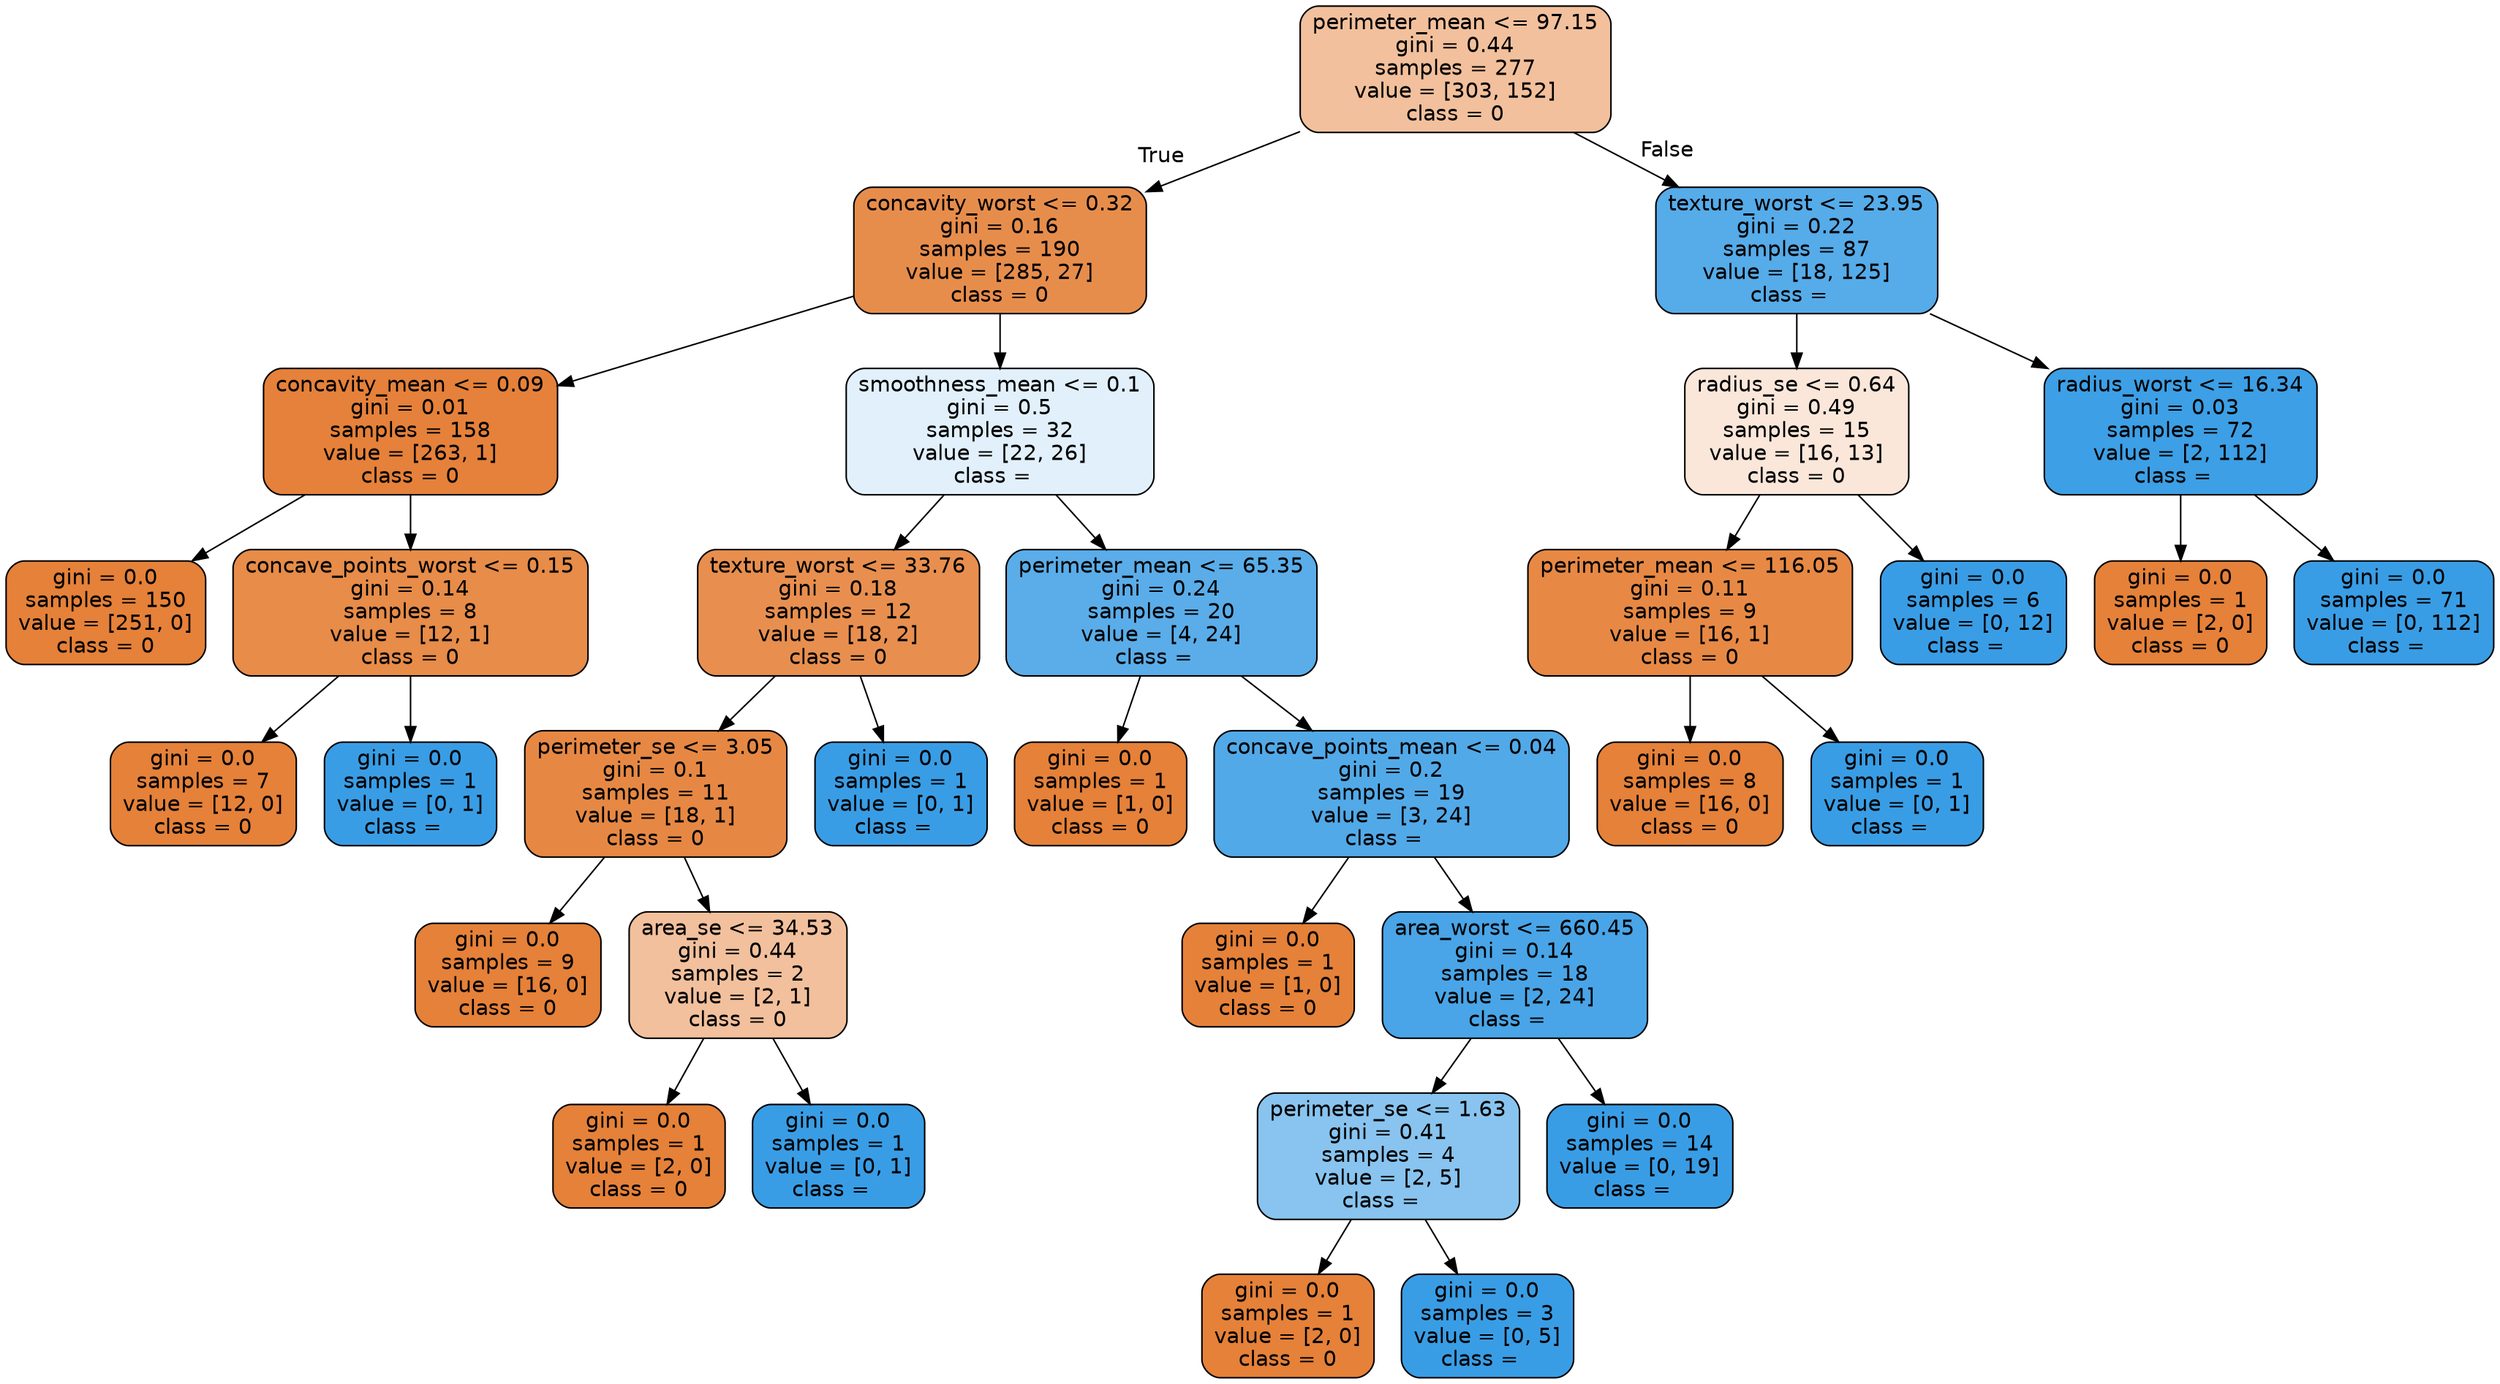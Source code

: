digraph Tree {
node [shape=box, style="filled, rounded", color="black", fontname="helvetica"] ;
edge [fontname="helvetica"] ;
0 [label="perimeter_mean <= 97.15\ngini = 0.44\nsamples = 277\nvalue = [303, 152]\nclass = 0", fillcolor="#f2c09c"] ;
1 [label="concavity_worst <= 0.32\ngini = 0.16\nsamples = 190\nvalue = [285, 27]\nclass = 0", fillcolor="#e78d4c"] ;
0 -> 1 [labeldistance=2.5, labelangle=45, headlabel="True"] ;
2 [label="concavity_mean <= 0.09\ngini = 0.01\nsamples = 158\nvalue = [263, 1]\nclass = 0", fillcolor="#e5813a"] ;
1 -> 2 ;
3 [label="gini = 0.0\nsamples = 150\nvalue = [251, 0]\nclass = 0", fillcolor="#e58139"] ;
2 -> 3 ;
4 [label="concave_points_worst <= 0.15\ngini = 0.14\nsamples = 8\nvalue = [12, 1]\nclass = 0", fillcolor="#e78c49"] ;
2 -> 4 ;
5 [label="gini = 0.0\nsamples = 7\nvalue = [12, 0]\nclass = 0", fillcolor="#e58139"] ;
4 -> 5 ;
6 [label="gini = 0.0\nsamples = 1\nvalue = [0, 1]\nclass =  ", fillcolor="#399de5"] ;
4 -> 6 ;
7 [label="smoothness_mean <= 0.1\ngini = 0.5\nsamples = 32\nvalue = [22, 26]\nclass =  ", fillcolor="#e1f0fb"] ;
1 -> 7 ;
8 [label="texture_worst <= 33.76\ngini = 0.18\nsamples = 12\nvalue = [18, 2]\nclass = 0", fillcolor="#e88f4f"] ;
7 -> 8 ;
9 [label="perimeter_se <= 3.05\ngini = 0.1\nsamples = 11\nvalue = [18, 1]\nclass = 0", fillcolor="#e68844"] ;
8 -> 9 ;
10 [label="gini = 0.0\nsamples = 9\nvalue = [16, 0]\nclass = 0", fillcolor="#e58139"] ;
9 -> 10 ;
11 [label="area_se <= 34.53\ngini = 0.44\nsamples = 2\nvalue = [2, 1]\nclass = 0", fillcolor="#f2c09c"] ;
9 -> 11 ;
12 [label="gini = 0.0\nsamples = 1\nvalue = [2, 0]\nclass = 0", fillcolor="#e58139"] ;
11 -> 12 ;
13 [label="gini = 0.0\nsamples = 1\nvalue = [0, 1]\nclass =  ", fillcolor="#399de5"] ;
11 -> 13 ;
14 [label="gini = 0.0\nsamples = 1\nvalue = [0, 1]\nclass =  ", fillcolor="#399de5"] ;
8 -> 14 ;
15 [label="perimeter_mean <= 65.35\ngini = 0.24\nsamples = 20\nvalue = [4, 24]\nclass =  ", fillcolor="#5aade9"] ;
7 -> 15 ;
16 [label="gini = 0.0\nsamples = 1\nvalue = [1, 0]\nclass = 0", fillcolor="#e58139"] ;
15 -> 16 ;
17 [label="concave_points_mean <= 0.04\ngini = 0.2\nsamples = 19\nvalue = [3, 24]\nclass =  ", fillcolor="#52a9e8"] ;
15 -> 17 ;
18 [label="gini = 0.0\nsamples = 1\nvalue = [1, 0]\nclass = 0", fillcolor="#e58139"] ;
17 -> 18 ;
19 [label="area_worst <= 660.45\ngini = 0.14\nsamples = 18\nvalue = [2, 24]\nclass =  ", fillcolor="#49a5e7"] ;
17 -> 19 ;
20 [label="perimeter_se <= 1.63\ngini = 0.41\nsamples = 4\nvalue = [2, 5]\nclass =  ", fillcolor="#88c4ef"] ;
19 -> 20 ;
21 [label="gini = 0.0\nsamples = 1\nvalue = [2, 0]\nclass = 0", fillcolor="#e58139"] ;
20 -> 21 ;
22 [label="gini = 0.0\nsamples = 3\nvalue = [0, 5]\nclass =  ", fillcolor="#399de5"] ;
20 -> 22 ;
23 [label="gini = 0.0\nsamples = 14\nvalue = [0, 19]\nclass =  ", fillcolor="#399de5"] ;
19 -> 23 ;
24 [label="texture_worst <= 23.95\ngini = 0.22\nsamples = 87\nvalue = [18, 125]\nclass =  ", fillcolor="#56abe9"] ;
0 -> 24 [labeldistance=2.5, labelangle=-45, headlabel="False"] ;
25 [label="radius_se <= 0.64\ngini = 0.49\nsamples = 15\nvalue = [16, 13]\nclass = 0", fillcolor="#fae7da"] ;
24 -> 25 ;
26 [label="perimeter_mean <= 116.05\ngini = 0.11\nsamples = 9\nvalue = [16, 1]\nclass = 0", fillcolor="#e78945"] ;
25 -> 26 ;
27 [label="gini = 0.0\nsamples = 8\nvalue = [16, 0]\nclass = 0", fillcolor="#e58139"] ;
26 -> 27 ;
28 [label="gini = 0.0\nsamples = 1\nvalue = [0, 1]\nclass =  ", fillcolor="#399de5"] ;
26 -> 28 ;
29 [label="gini = 0.0\nsamples = 6\nvalue = [0, 12]\nclass =  ", fillcolor="#399de5"] ;
25 -> 29 ;
30 [label="radius_worst <= 16.34\ngini = 0.03\nsamples = 72\nvalue = [2, 112]\nclass =  ", fillcolor="#3d9fe5"] ;
24 -> 30 ;
31 [label="gini = 0.0\nsamples = 1\nvalue = [2, 0]\nclass = 0", fillcolor="#e58139"] ;
30 -> 31 ;
32 [label="gini = 0.0\nsamples = 71\nvalue = [0, 112]\nclass =  ", fillcolor="#399de5"] ;
30 -> 32 ;
}